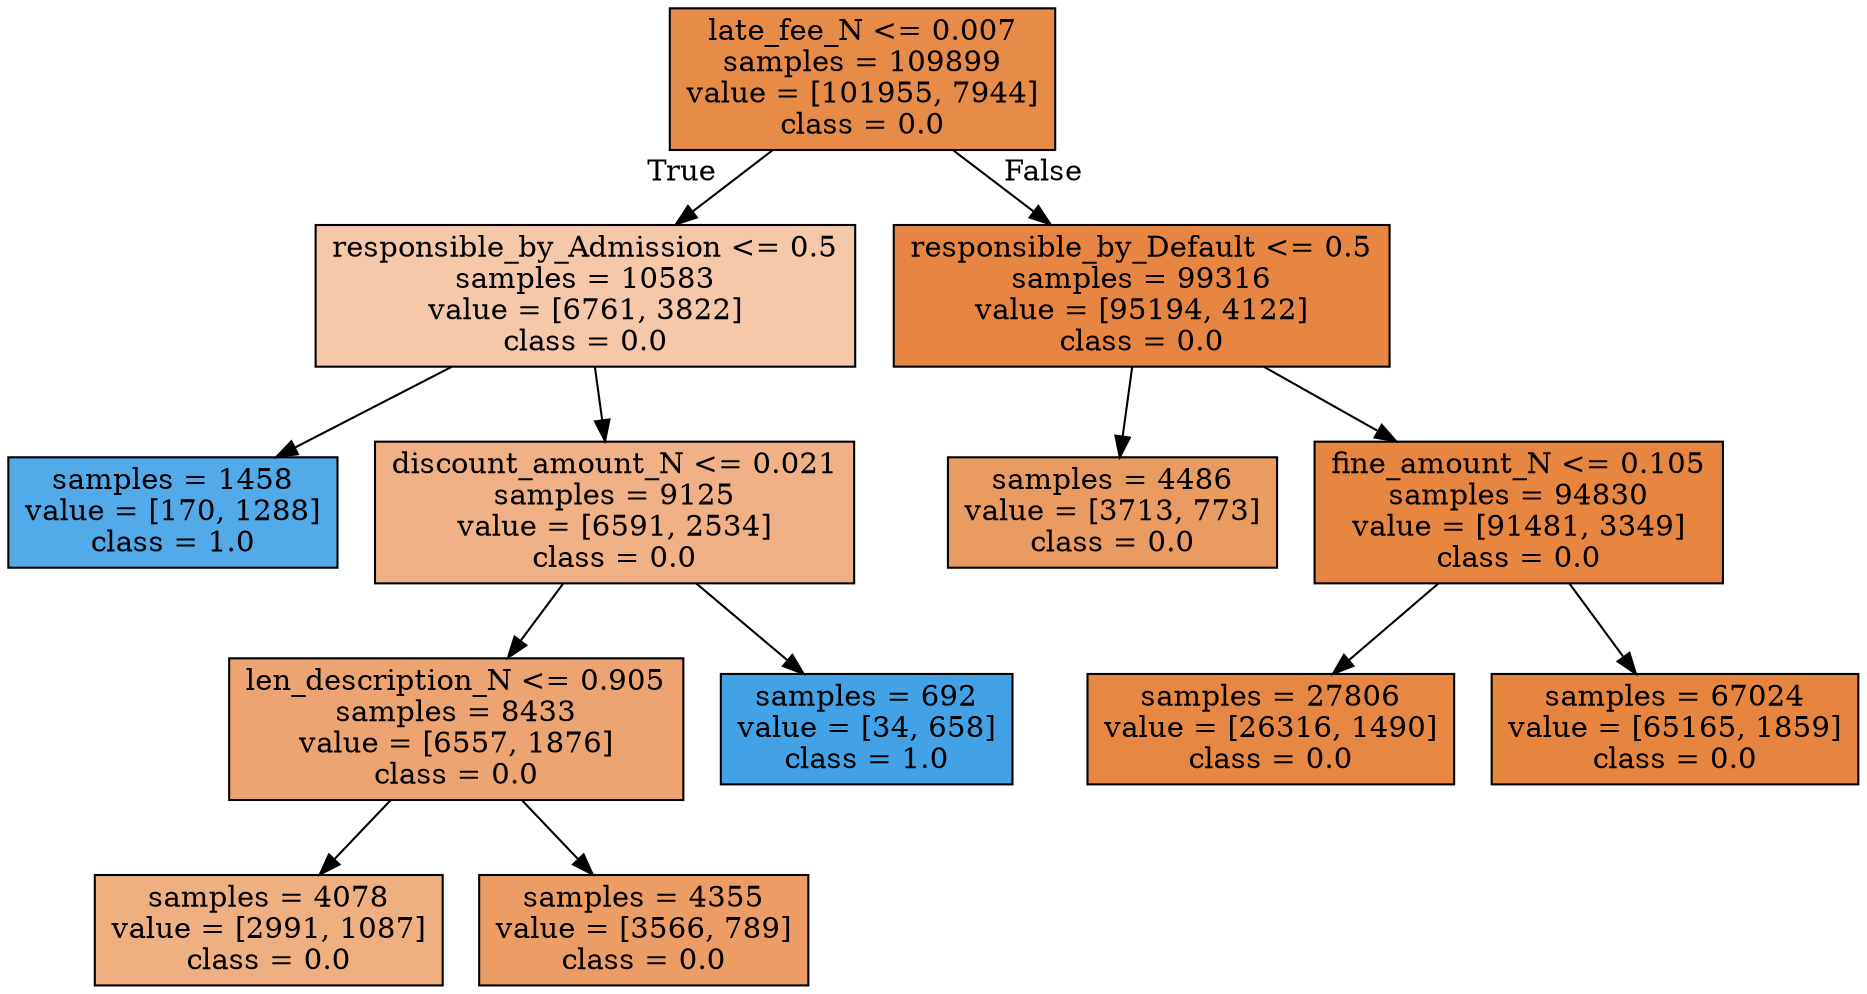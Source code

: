 digraph Tree {
node [shape=box, style="filled", color="black"] ;
0 [label="late_fee_N <= 0.007\nsamples = 109899\nvalue = [101955, 7944]\nclass = 0.0", fillcolor="#e78b48"] ;
1 [label="responsible_by_Admission <= 0.5\nsamples = 10583\nvalue = [6761, 3822]\nclass = 0.0", fillcolor="#f4c8a9"] ;
0 -> 1 [labeldistance=2.5, labelangle=45, headlabel="True"] ;
3 [label="samples = 1458\nvalue = [170, 1288]\nclass = 1.0", fillcolor="#53aae8"] ;
1 -> 3 ;
4 [label="discount_amount_N <= 0.021\nsamples = 9125\nvalue = [6591, 2534]\nclass = 0.0", fillcolor="#efb185"] ;
1 -> 4 ;
5 [label="len_description_N <= 0.905\nsamples = 8433\nvalue = [6557, 1876]\nclass = 0.0", fillcolor="#eca572"] ;
4 -> 5 ;
9 [label="samples = 4078\nvalue = [2991, 1087]\nclass = 0.0", fillcolor="#eeaf81"] ;
5 -> 9 ;
10 [label="samples = 4355\nvalue = [3566, 789]\nclass = 0.0", fillcolor="#eb9d65"] ;
5 -> 10 ;
6 [label="samples = 692\nvalue = [34, 658]\nclass = 1.0", fillcolor="#43a2e6"] ;
4 -> 6 ;
2 [label="responsible_by_Default <= 0.5\nsamples = 99316\nvalue = [95194, 4122]\nclass = 0.0", fillcolor="#e68642"] ;
0 -> 2 [labeldistance=2.5, labelangle=-45, headlabel="False"] ;
7 [label="samples = 4486\nvalue = [3713, 773]\nclass = 0.0", fillcolor="#ea9b62"] ;
2 -> 7 ;
8 [label="fine_amount_N <= 0.105\nsamples = 94830\nvalue = [91481, 3349]\nclass = 0.0", fillcolor="#e68640"] ;
2 -> 8 ;
11 [label="samples = 27806\nvalue = [26316, 1490]\nclass = 0.0", fillcolor="#e68844"] ;
8 -> 11 ;
12 [label="samples = 67024\nvalue = [65165, 1859]\nclass = 0.0", fillcolor="#e6853f"] ;
8 -> 12 ;
}